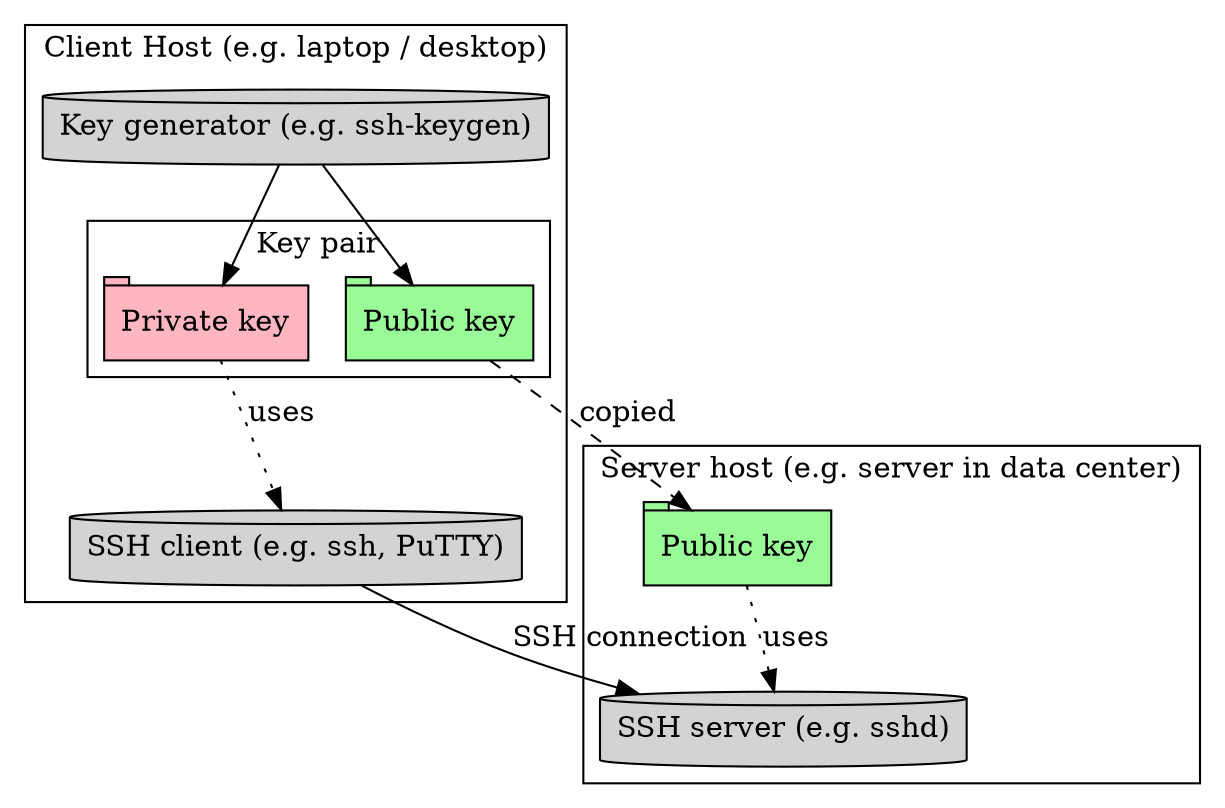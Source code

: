 digraph G {

	subgraph cluster_client {
		 label="Client Host (e.g. laptop / desktop)";
		 SSHClient [label="SSH client (e.g. ssh, PuTTY)", shape=cylinder, style=filled];
		 subgraph cluster_keypair {
		 label="Key pair";
		 PrivateKey [label="Private key", shape=tab, style=filled, fillcolor=lightpink];
		 ClientPublicKey [label="Public key", shape=tab, style=filled, fillcolor=palegreen];
		 }
		 KeyGen [label="Key generator (e.g. ssh-keygen)", shape=cylinder, style=filled];
		 KeyGen -> PrivateKey;
		 KeyGen -> ClientPublicKey;
		 
	}

	subgraph cluster_server {
		 label="Server host (e.g. server in data center)";
		 SSHServer [label="SSH server (e.g. sshd)", shape=cylinder, style=filled];
 		 ServerPublicKey [label="Public key", shape=tab, style=filled, fillcolor=palegreen];
	}

	SSHClient -> SSHServer [ label="SSH connection" ];
	ServerPublicKey -> SSHServer [ style=dotted, label="uses" ];
	PrivateKey -> SSHClient [style=dotted, label="uses"];
	ClientPublicKey -> ServerPublicKey [style=dashed, label="copied"];

}
